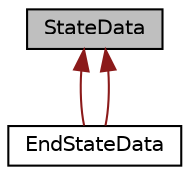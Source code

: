 digraph "StateData"
{
  edge [fontname="Helvetica",fontsize="10",labelfontname="Helvetica",labelfontsize="10"];
  node [fontname="Helvetica",fontsize="10",shape=record];
  Node1 [label="StateData",height=0.2,width=0.4,color="black", fillcolor="grey75", style="filled", fontcolor="black"];
  Node1 -> Node2 [dir="back",color="firebrick4",fontsize="10",style="solid",fontname="Helvetica"];
  Node2 [label="EndStateData",height=0.2,width=0.4,color="black", fillcolor="white", style="filled",URL="$classEndStateData.html"];
  Node1 -> Node2 [dir="back",color="firebrick4",fontsize="10",style="solid",fontname="Helvetica"];
}
